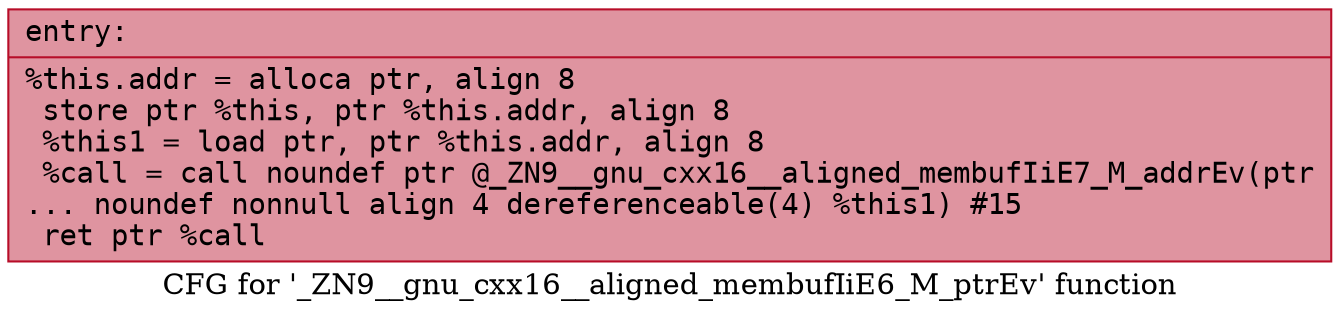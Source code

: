 digraph "CFG for '_ZN9__gnu_cxx16__aligned_membufIiE6_M_ptrEv' function" {
	label="CFG for '_ZN9__gnu_cxx16__aligned_membufIiE6_M_ptrEv' function";

	Node0x55aea91bee70 [shape=record,color="#b70d28ff", style=filled, fillcolor="#b70d2870" fontname="Courier",label="{entry:\l|  %this.addr = alloca ptr, align 8\l  store ptr %this, ptr %this.addr, align 8\l  %this1 = load ptr, ptr %this.addr, align 8\l  %call = call noundef ptr @_ZN9__gnu_cxx16__aligned_membufIiE7_M_addrEv(ptr\l... noundef nonnull align 4 dereferenceable(4) %this1) #15\l  ret ptr %call\l}"];
}
